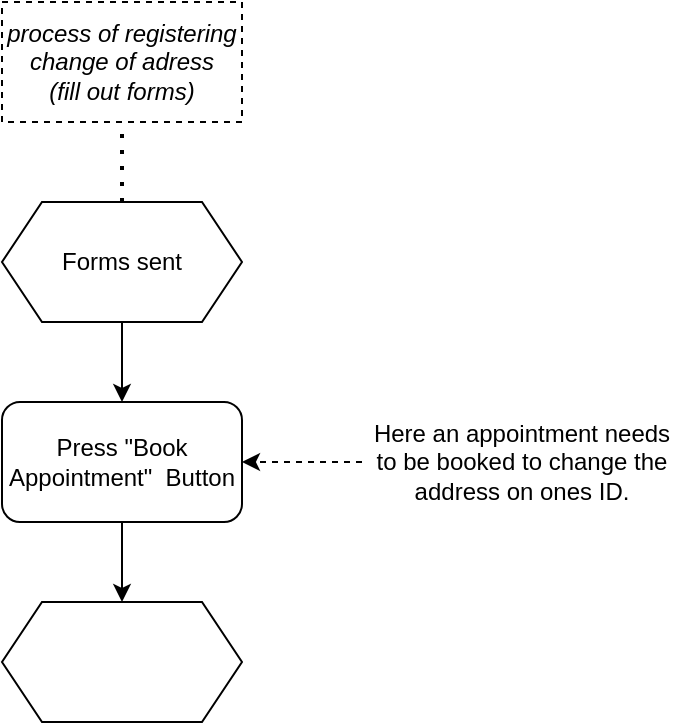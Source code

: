 <mxfile version="14.6.6" type="github"><diagram id="C5RBs43oDa-KdzZeNtuy" name="Page-1"><mxGraphModel dx="1422" dy="804" grid="1" gridSize="10" guides="1" tooltips="1" connect="1" arrows="1" fold="1" page="1" pageScale="1" pageWidth="827" pageHeight="1169" math="0" shadow="0"><root><mxCell id="WIyWlLk6GJQsqaUBKTNV-0"/><mxCell id="WIyWlLk6GJQsqaUBKTNV-1" parent="WIyWlLk6GJQsqaUBKTNV-0"/><mxCell id="0RYamD0YkcBtk7vtk800-197" value="" style="endArrow=none;dashed=1;html=1;dashPattern=1 3;strokeWidth=2;entryX=0.5;entryY=1;entryDx=0;entryDy=0;exitX=0.5;exitY=0;exitDx=0;exitDy=0;" parent="WIyWlLk6GJQsqaUBKTNV-1" source="0RYamD0YkcBtk7vtk800-204" target="0RYamD0YkcBtk7vtk800-199" edge="1"><mxGeometry width="50" height="50" relative="1" as="geometry"><mxPoint x="400" y="140" as="sourcePoint"/><mxPoint x="400" y="80" as="targetPoint"/></mxGeometry></mxCell><mxCell id="0RYamD0YkcBtk7vtk800-199" value="&lt;i&gt;process of registering change of adress&lt;br&gt;(fill out forms)&lt;/i&gt;" style="rounded=0;whiteSpace=wrap;html=1;dashed=1;" parent="WIyWlLk6GJQsqaUBKTNV-1" vertex="1"><mxGeometry x="340" y="20" width="120" height="60" as="geometry"/></mxCell><mxCell id="0RYamD0YkcBtk7vtk800-200" value="Here an appointment needs to be booked to change the address on ones ID." style="text;html=1;strokeColor=none;fillColor=none;align=center;verticalAlign=middle;whiteSpace=wrap;rounded=0;dashed=1;" parent="WIyWlLk6GJQsqaUBKTNV-1" vertex="1"><mxGeometry x="520" y="240" width="160" height="20" as="geometry"/></mxCell><mxCell id="0RYamD0YkcBtk7vtk800-201" value="" style="endArrow=classic;html=1;exitX=0;exitY=0.5;exitDx=0;exitDy=0;entryX=1;entryY=0.5;entryDx=0;entryDy=0;rounded=0;dashed=1;" parent="WIyWlLk6GJQsqaUBKTNV-1" source="0RYamD0YkcBtk7vtk800-200" target="0RYamD0YkcBtk7vtk800-202" edge="1"><mxGeometry width="50" height="50" relative="1" as="geometry"><mxPoint x="540" y="130" as="sourcePoint"/><mxPoint x="420" y="120" as="targetPoint"/><Array as="points"/></mxGeometry></mxCell><mxCell id="0RYamD0YkcBtk7vtk800-213" value="" style="edgeStyle=orthogonalEdgeStyle;rounded=0;orthogonalLoop=1;jettySize=auto;html=1;" parent="WIyWlLk6GJQsqaUBKTNV-1" source="0RYamD0YkcBtk7vtk800-202" target="0RYamD0YkcBtk7vtk800-212" edge="1"><mxGeometry relative="1" as="geometry"/></mxCell><mxCell id="0RYamD0YkcBtk7vtk800-202" value="Press &quot;Book Appointment&quot;&amp;nbsp; Button" style="rounded=1;whiteSpace=wrap;html=1;" parent="WIyWlLk6GJQsqaUBKTNV-1" vertex="1"><mxGeometry x="340" y="220" width="120" height="60" as="geometry"/></mxCell><mxCell id="0RYamD0YkcBtk7vtk800-204" value="Forms sent" style="shape=hexagon;perimeter=hexagonPerimeter2;whiteSpace=wrap;html=1;fixedSize=1;" parent="WIyWlLk6GJQsqaUBKTNV-1" vertex="1"><mxGeometry x="340" y="120" width="120" height="60" as="geometry"/></mxCell><mxCell id="0RYamD0YkcBtk7vtk800-206" value="" style="endArrow=classic;html=1;exitX=0.5;exitY=1;exitDx=0;exitDy=0;entryX=0.5;entryY=0;entryDx=0;entryDy=0;" parent="WIyWlLk6GJQsqaUBKTNV-1" source="0RYamD0YkcBtk7vtk800-204" target="0RYamD0YkcBtk7vtk800-202" edge="1"><mxGeometry width="50" height="50" relative="1" as="geometry"><mxPoint x="390" y="240" as="sourcePoint"/><mxPoint x="440" y="190" as="targetPoint"/></mxGeometry></mxCell><mxCell id="0RYamD0YkcBtk7vtk800-212" value="" style="shape=hexagon;perimeter=hexagonPerimeter2;whiteSpace=wrap;html=1;fixedSize=1;" parent="WIyWlLk6GJQsqaUBKTNV-1" vertex="1"><mxGeometry x="340" y="320" width="120" height="60" as="geometry"/></mxCell></root></mxGraphModel></diagram></mxfile>
